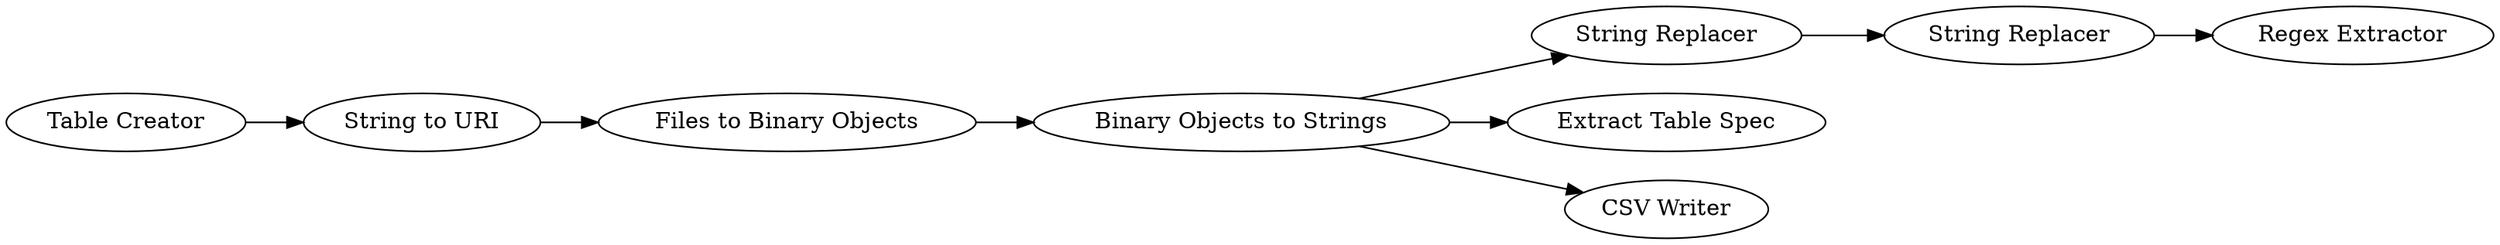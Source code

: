 digraph {
	1 [label="Table Creator"]
	2 [label="String to URI"]
	1111 [label="Files to Binary Objects"]
	1160 [label="Binary Objects to Strings"]
	1161 [label="String Replacer"]
	1163 [label="Regex Extractor"]
	1164 [label="String Replacer"]
	1165 [label="Extract Table Spec"]
	1166 [label="CSV Writer"]
	1 -> 2
	2 -> 1111
	1111 -> 1160
	1160 -> 1161
	1160 -> 1165
	1160 -> 1166
	1161 -> 1164
	1164 -> 1163
	rankdir=LR
}
